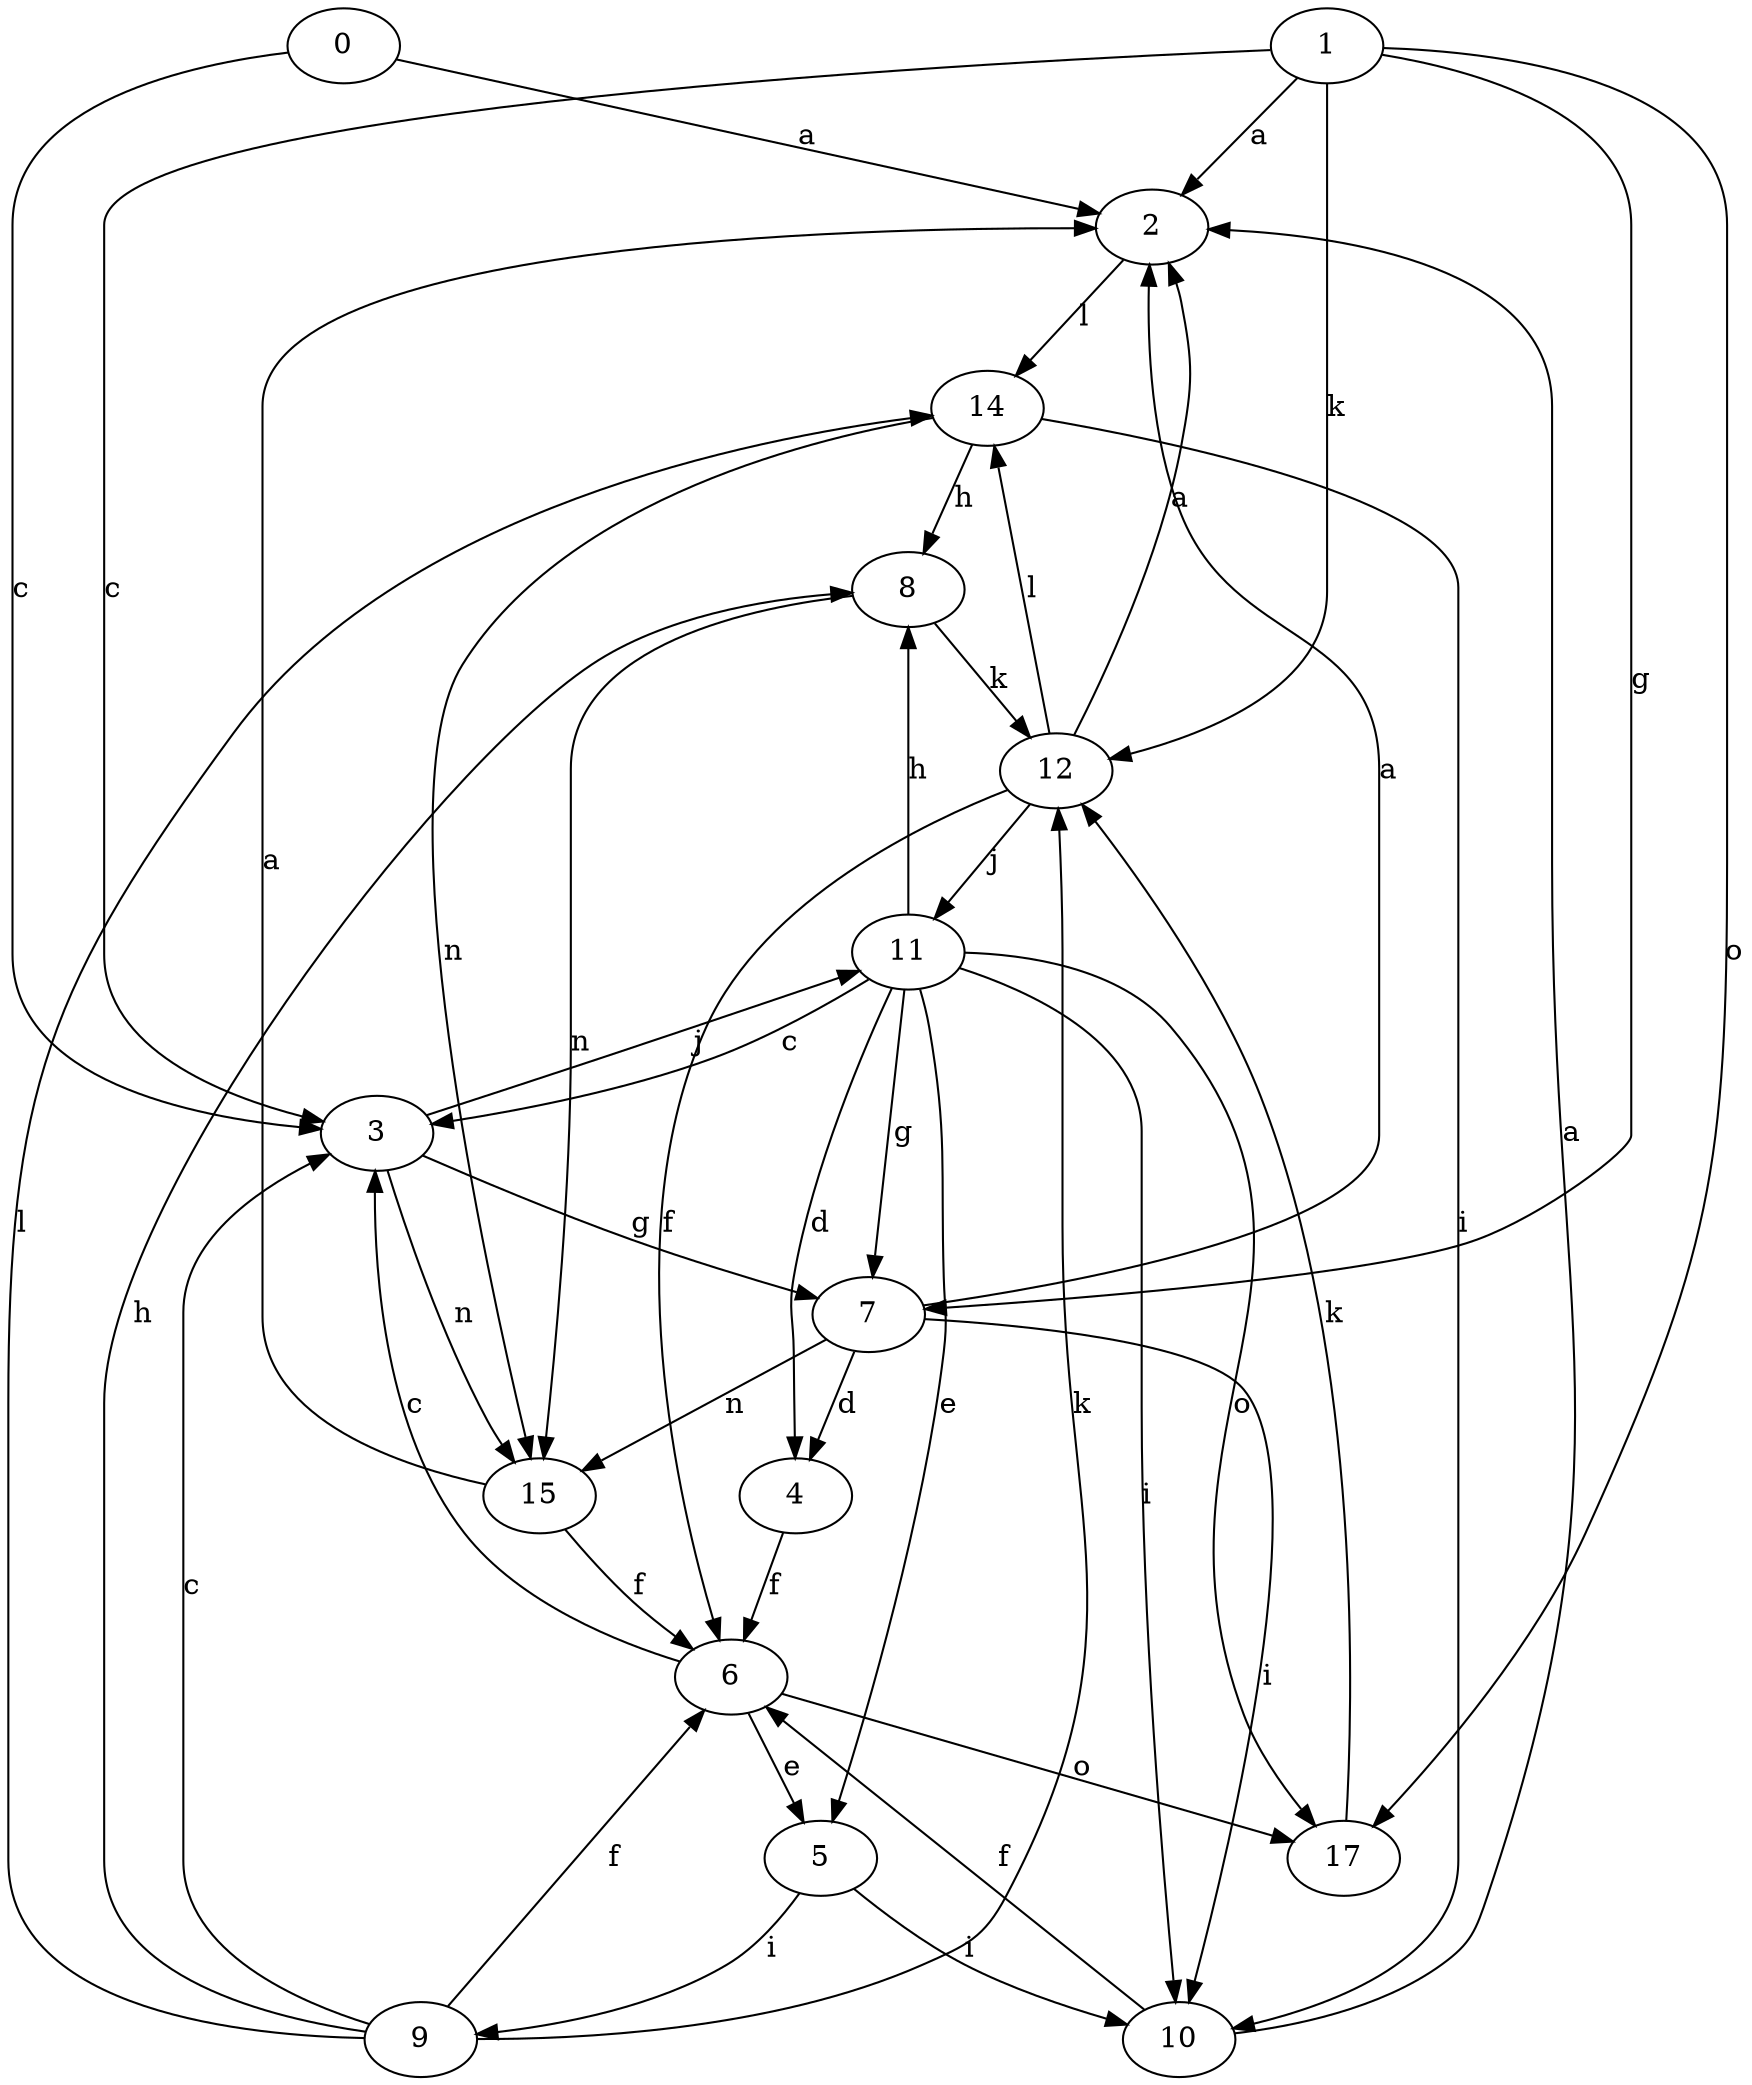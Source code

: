 strict digraph  {
0;
1;
2;
3;
4;
5;
6;
7;
8;
9;
10;
11;
12;
14;
15;
17;
0 -> 2  [label=a];
0 -> 3  [label=c];
1 -> 2  [label=a];
1 -> 3  [label=c];
1 -> 7  [label=g];
1 -> 12  [label=k];
1 -> 17  [label=o];
2 -> 14  [label=l];
3 -> 7  [label=g];
3 -> 11  [label=j];
3 -> 15  [label=n];
4 -> 6  [label=f];
5 -> 9  [label=i];
5 -> 10  [label=i];
6 -> 3  [label=c];
6 -> 5  [label=e];
6 -> 17  [label=o];
7 -> 2  [label=a];
7 -> 4  [label=d];
7 -> 10  [label=i];
7 -> 15  [label=n];
8 -> 12  [label=k];
8 -> 15  [label=n];
9 -> 3  [label=c];
9 -> 6  [label=f];
9 -> 8  [label=h];
9 -> 12  [label=k];
9 -> 14  [label=l];
10 -> 2  [label=a];
10 -> 6  [label=f];
11 -> 3  [label=c];
11 -> 4  [label=d];
11 -> 5  [label=e];
11 -> 7  [label=g];
11 -> 8  [label=h];
11 -> 10  [label=i];
11 -> 17  [label=o];
12 -> 2  [label=a];
12 -> 6  [label=f];
12 -> 11  [label=j];
12 -> 14  [label=l];
14 -> 8  [label=h];
14 -> 10  [label=i];
14 -> 15  [label=n];
15 -> 2  [label=a];
15 -> 6  [label=f];
17 -> 12  [label=k];
}

